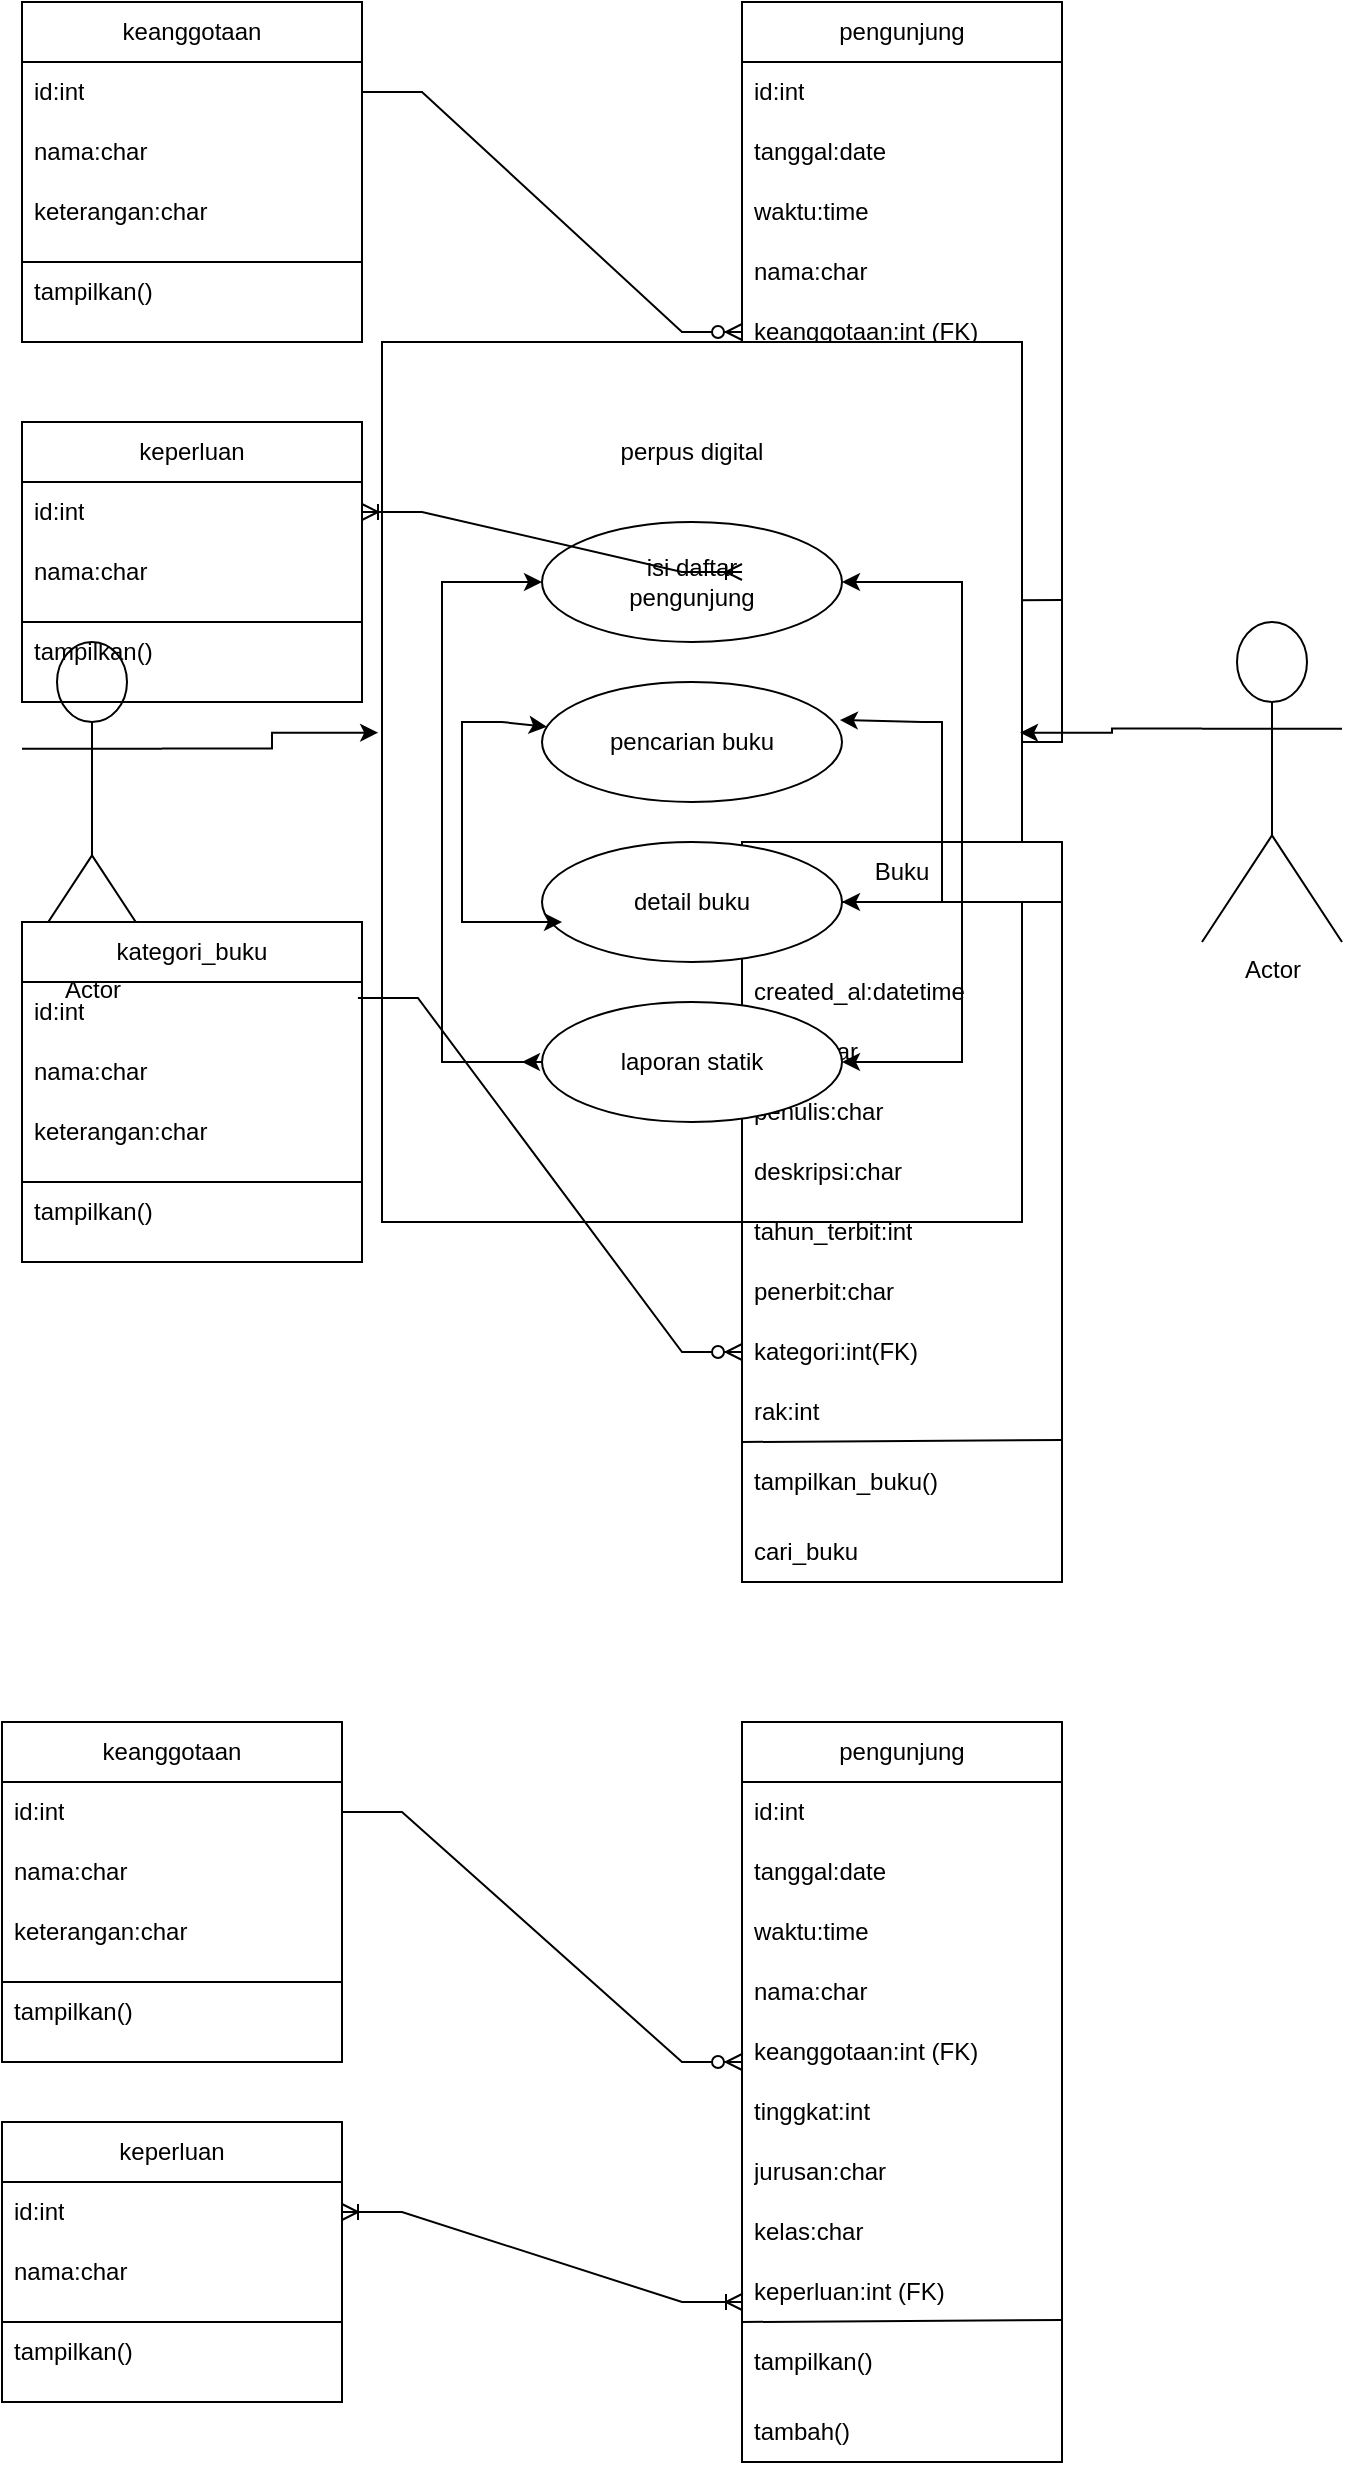 <mxfile version="23.1.1" type="github">
  <diagram name="Page-1" id="fcd9XRbXOQb6WbtRKkns">
    <mxGraphModel dx="1434" dy="780" grid="1" gridSize="10" guides="1" tooltips="1" connect="1" arrows="1" fold="1" page="1" pageScale="1" pageWidth="827" pageHeight="1169" math="0" shadow="0">
      <root>
        <mxCell id="0" />
        <mxCell id="1" parent="0" />
        <mxCell id="uFFYfnh1lMzWeV2J2CHL-9" value="keanggotaan" style="swimlane;fontStyle=0;childLayout=stackLayout;horizontal=1;startSize=30;horizontalStack=0;resizeParent=1;resizeParentMax=0;resizeLast=0;collapsible=1;marginBottom=0;whiteSpace=wrap;html=1;" vertex="1" parent="1">
          <mxGeometry x="90" y="60" width="170" height="170" as="geometry" />
        </mxCell>
        <mxCell id="uFFYfnh1lMzWeV2J2CHL-10" value="id:int" style="text;strokeColor=none;fillColor=none;align=left;verticalAlign=middle;spacingLeft=4;spacingRight=4;overflow=hidden;points=[[0,0.5],[1,0.5]];portConstraint=eastwest;rotatable=0;whiteSpace=wrap;html=1;" vertex="1" parent="uFFYfnh1lMzWeV2J2CHL-9">
          <mxGeometry y="30" width="170" height="30" as="geometry" />
        </mxCell>
        <mxCell id="uFFYfnh1lMzWeV2J2CHL-11" value="nama:char" style="text;strokeColor=none;fillColor=none;align=left;verticalAlign=middle;spacingLeft=4;spacingRight=4;overflow=hidden;points=[[0,0.5],[1,0.5]];portConstraint=eastwest;rotatable=0;whiteSpace=wrap;html=1;" vertex="1" parent="uFFYfnh1lMzWeV2J2CHL-9">
          <mxGeometry y="60" width="170" height="30" as="geometry" />
        </mxCell>
        <mxCell id="uFFYfnh1lMzWeV2J2CHL-40" value="keterangan:char" style="text;strokeColor=none;fillColor=none;align=left;verticalAlign=middle;spacingLeft=4;spacingRight=4;overflow=hidden;points=[[0,0.5],[1,0.5]];portConstraint=eastwest;rotatable=0;whiteSpace=wrap;html=1;" vertex="1" parent="uFFYfnh1lMzWeV2J2CHL-9">
          <mxGeometry y="90" width="170" height="30" as="geometry" />
        </mxCell>
        <mxCell id="uFFYfnh1lMzWeV2J2CHL-12" value="tampilkan()" style="text;strokeColor=none;fillColor=none;align=left;verticalAlign=middle;spacingLeft=4;spacingRight=4;overflow=hidden;points=[[0,0.5],[1,0.5]];portConstraint=eastwest;rotatable=0;whiteSpace=wrap;html=1;" vertex="1" parent="uFFYfnh1lMzWeV2J2CHL-9">
          <mxGeometry y="120" width="170" height="50" as="geometry" />
        </mxCell>
        <mxCell id="uFFYfnh1lMzWeV2J2CHL-41" value="" style="endArrow=none;html=1;rounded=0;exitX=0;exitY=0.2;exitDx=0;exitDy=0;exitPerimeter=0;entryX=1;entryY=0.2;entryDx=0;entryDy=0;entryPerimeter=0;" edge="1" parent="uFFYfnh1lMzWeV2J2CHL-9" source="uFFYfnh1lMzWeV2J2CHL-12" target="uFFYfnh1lMzWeV2J2CHL-12">
          <mxGeometry width="50" height="50" relative="1" as="geometry">
            <mxPoint x="180" y="280" as="sourcePoint" />
            <mxPoint x="230" y="230" as="targetPoint" />
            <Array as="points">
              <mxPoint x="120" y="130" />
            </Array>
          </mxGeometry>
        </mxCell>
        <mxCell id="8wXxzo-xJev3hjuaY6AA-1" value="Actor" style="shape=umlActor;verticalLabelPosition=bottom;verticalAlign=top;html=1;outlineConnect=0;" vertex="1" parent="1">
          <mxGeometry x="90" y="380" width="70" height="160" as="geometry" />
        </mxCell>
        <mxCell id="uFFYfnh1lMzWeV2J2CHL-19" value="pengunjung" style="swimlane;fontStyle=0;childLayout=stackLayout;horizontal=1;startSize=30;horizontalStack=0;resizeParent=1;resizeParentMax=0;resizeLast=0;collapsible=1;marginBottom=0;whiteSpace=wrap;html=1;" vertex="1" parent="1">
          <mxGeometry x="450" y="60" width="160" height="370" as="geometry" />
        </mxCell>
        <mxCell id="uFFYfnh1lMzWeV2J2CHL-24" value="id:int" style="text;strokeColor=none;fillColor=none;align=left;verticalAlign=middle;spacingLeft=4;spacingRight=4;overflow=hidden;points=[[0,0.5],[1,0.5]];portConstraint=eastwest;rotatable=0;whiteSpace=wrap;html=1;" vertex="1" parent="uFFYfnh1lMzWeV2J2CHL-19">
          <mxGeometry y="30" width="160" height="30" as="geometry" />
        </mxCell>
        <mxCell id="uFFYfnh1lMzWeV2J2CHL-25" value="tanggal:date" style="text;strokeColor=none;fillColor=none;align=left;verticalAlign=middle;spacingLeft=4;spacingRight=4;overflow=hidden;points=[[0,0.5],[1,0.5]];portConstraint=eastwest;rotatable=0;whiteSpace=wrap;html=1;" vertex="1" parent="uFFYfnh1lMzWeV2J2CHL-19">
          <mxGeometry y="60" width="160" height="30" as="geometry" />
        </mxCell>
        <mxCell id="uFFYfnh1lMzWeV2J2CHL-26" value="waktu:time" style="text;strokeColor=none;fillColor=none;align=left;verticalAlign=middle;spacingLeft=4;spacingRight=4;overflow=hidden;points=[[0,0.5],[1,0.5]];portConstraint=eastwest;rotatable=0;whiteSpace=wrap;html=1;" vertex="1" parent="uFFYfnh1lMzWeV2J2CHL-19">
          <mxGeometry y="90" width="160" height="30" as="geometry" />
        </mxCell>
        <mxCell id="uFFYfnh1lMzWeV2J2CHL-27" value="nama:char" style="text;strokeColor=none;fillColor=none;align=left;verticalAlign=middle;spacingLeft=4;spacingRight=4;overflow=hidden;points=[[0,0.5],[1,0.5]];portConstraint=eastwest;rotatable=0;whiteSpace=wrap;html=1;" vertex="1" parent="uFFYfnh1lMzWeV2J2CHL-19">
          <mxGeometry y="120" width="160" height="30" as="geometry" />
        </mxCell>
        <mxCell id="uFFYfnh1lMzWeV2J2CHL-30" value="keanggotaan:int (FK)" style="text;strokeColor=none;fillColor=none;align=left;verticalAlign=middle;spacingLeft=4;spacingRight=4;overflow=hidden;points=[[0,0.5],[1,0.5]];portConstraint=eastwest;rotatable=0;whiteSpace=wrap;html=1;" vertex="1" parent="uFFYfnh1lMzWeV2J2CHL-19">
          <mxGeometry y="150" width="160" height="30" as="geometry" />
        </mxCell>
        <mxCell id="uFFYfnh1lMzWeV2J2CHL-31" value="tinggkat:int" style="text;strokeColor=none;fillColor=none;align=left;verticalAlign=middle;spacingLeft=4;spacingRight=4;overflow=hidden;points=[[0,0.5],[1,0.5]];portConstraint=eastwest;rotatable=0;whiteSpace=wrap;html=1;" vertex="1" parent="uFFYfnh1lMzWeV2J2CHL-19">
          <mxGeometry y="180" width="160" height="30" as="geometry" />
        </mxCell>
        <mxCell id="uFFYfnh1lMzWeV2J2CHL-32" value="jurusan:char" style="text;strokeColor=none;fillColor=none;align=left;verticalAlign=middle;spacingLeft=4;spacingRight=4;overflow=hidden;points=[[0,0.5],[1,0.5]];portConstraint=eastwest;rotatable=0;whiteSpace=wrap;html=1;" vertex="1" parent="uFFYfnh1lMzWeV2J2CHL-19">
          <mxGeometry y="210" width="160" height="30" as="geometry" />
        </mxCell>
        <mxCell id="uFFYfnh1lMzWeV2J2CHL-33" value="kelas:char" style="text;strokeColor=none;fillColor=none;align=left;verticalAlign=middle;spacingLeft=4;spacingRight=4;overflow=hidden;points=[[0,0.5],[1,0.5]];portConstraint=eastwest;rotatable=0;whiteSpace=wrap;html=1;" vertex="1" parent="uFFYfnh1lMzWeV2J2CHL-19">
          <mxGeometry y="240" width="160" height="30" as="geometry" />
        </mxCell>
        <mxCell id="uFFYfnh1lMzWeV2J2CHL-34" value="keperluan:int (FK)" style="text;strokeColor=none;fillColor=none;align=left;verticalAlign=middle;spacingLeft=4;spacingRight=4;overflow=hidden;points=[[0,0.5],[1,0.5]];portConstraint=eastwest;rotatable=0;whiteSpace=wrap;html=1;" vertex="1" parent="uFFYfnh1lMzWeV2J2CHL-19">
          <mxGeometry y="270" width="160" height="30" as="geometry" />
        </mxCell>
        <mxCell id="uFFYfnh1lMzWeV2J2CHL-21" value="tampilkan()&lt;br&gt;" style="text;strokeColor=none;fillColor=none;align=left;verticalAlign=middle;spacingLeft=4;spacingRight=4;overflow=hidden;points=[[0,0.5],[1,0.5]];portConstraint=eastwest;rotatable=0;whiteSpace=wrap;html=1;" vertex="1" parent="uFFYfnh1lMzWeV2J2CHL-19">
          <mxGeometry y="300" width="160" height="40" as="geometry" />
        </mxCell>
        <mxCell id="uFFYfnh1lMzWeV2J2CHL-37" value="" style="endArrow=none;html=1;rounded=0;entryX=1;entryY=0.967;entryDx=0;entryDy=0;entryPerimeter=0;" edge="1" parent="uFFYfnh1lMzWeV2J2CHL-19" target="uFFYfnh1lMzWeV2J2CHL-34">
          <mxGeometry width="50" height="50" relative="1" as="geometry">
            <mxPoint y="300" as="sourcePoint" />
            <mxPoint x="-140" y="230" as="targetPoint" />
            <Array as="points" />
          </mxGeometry>
        </mxCell>
        <mxCell id="uFFYfnh1lMzWeV2J2CHL-38" value="tambah()" style="text;strokeColor=none;fillColor=none;align=left;verticalAlign=middle;spacingLeft=4;spacingRight=4;overflow=hidden;points=[[0,0.5],[1,0.5]];portConstraint=eastwest;rotatable=0;whiteSpace=wrap;html=1;" vertex="1" parent="uFFYfnh1lMzWeV2J2CHL-19">
          <mxGeometry y="340" width="160" height="30" as="geometry" />
        </mxCell>
        <mxCell id="8wXxzo-xJev3hjuaY6AA-15" value="detail buku" style="text;html=1;strokeColor=none;fillColor=none;align=center;verticalAlign=middle;whiteSpace=wrap;rounded=0;" vertex="1" parent="1">
          <mxGeometry x="395" y="480" width="80" height="30" as="geometry" />
        </mxCell>
        <mxCell id="uFFYfnh1lMzWeV2J2CHL-44" value="keperluan" style="swimlane;fontStyle=0;childLayout=stackLayout;horizontal=1;startSize=30;horizontalStack=0;resizeParent=1;resizeParentMax=0;resizeLast=0;collapsible=1;marginBottom=0;whiteSpace=wrap;html=1;" vertex="1" parent="1">
          <mxGeometry x="90" y="270" width="170" height="140" as="geometry" />
        </mxCell>
        <mxCell id="uFFYfnh1lMzWeV2J2CHL-45" value="id:int" style="text;strokeColor=none;fillColor=none;align=left;verticalAlign=middle;spacingLeft=4;spacingRight=4;overflow=hidden;points=[[0,0.5],[1,0.5]];portConstraint=eastwest;rotatable=0;whiteSpace=wrap;html=1;" vertex="1" parent="uFFYfnh1lMzWeV2J2CHL-44">
          <mxGeometry y="30" width="170" height="30" as="geometry" />
        </mxCell>
        <mxCell id="uFFYfnh1lMzWeV2J2CHL-46" value="nama:char" style="text;strokeColor=none;fillColor=none;align=left;verticalAlign=middle;spacingLeft=4;spacingRight=4;overflow=hidden;points=[[0,0.5],[1,0.5]];portConstraint=eastwest;rotatable=0;whiteSpace=wrap;html=1;" vertex="1" parent="uFFYfnh1lMzWeV2J2CHL-44">
          <mxGeometry y="60" width="170" height="30" as="geometry" />
        </mxCell>
        <mxCell id="uFFYfnh1lMzWeV2J2CHL-48" value="tampilkan()" style="text;strokeColor=none;fillColor=none;align=left;verticalAlign=middle;spacingLeft=4;spacingRight=4;overflow=hidden;points=[[0,0.5],[1,0.5]];portConstraint=eastwest;rotatable=0;whiteSpace=wrap;html=1;" vertex="1" parent="uFFYfnh1lMzWeV2J2CHL-44">
          <mxGeometry y="90" width="170" height="50" as="geometry" />
        </mxCell>
        <mxCell id="uFFYfnh1lMzWeV2J2CHL-49" value="" style="endArrow=none;html=1;rounded=0;exitX=0;exitY=0.2;exitDx=0;exitDy=0;exitPerimeter=0;entryX=1;entryY=0.2;entryDx=0;entryDy=0;entryPerimeter=0;" edge="1" parent="uFFYfnh1lMzWeV2J2CHL-44" source="uFFYfnh1lMzWeV2J2CHL-48" target="uFFYfnh1lMzWeV2J2CHL-48">
          <mxGeometry width="50" height="50" relative="1" as="geometry">
            <mxPoint x="180" y="280" as="sourcePoint" />
            <mxPoint x="230" y="230" as="targetPoint" />
            <Array as="points" />
          </mxGeometry>
        </mxCell>
        <mxCell id="8wXxzo-xJev3hjuaY6AA-27" value="Actor" style="shape=umlActor;verticalLabelPosition=bottom;verticalAlign=top;html=1;outlineConnect=0;" vertex="1" parent="1">
          <mxGeometry x="680" y="370" width="70" height="160" as="geometry" />
        </mxCell>
        <mxCell id="uFFYfnh1lMzWeV2J2CHL-56" value="kategori_buku" style="swimlane;fontStyle=0;childLayout=stackLayout;horizontal=1;startSize=30;horizontalStack=0;resizeParent=1;resizeParentMax=0;resizeLast=0;collapsible=1;marginBottom=0;whiteSpace=wrap;html=1;" vertex="1" parent="1">
          <mxGeometry x="90" y="520" width="170" height="170" as="geometry" />
        </mxCell>
        <mxCell id="uFFYfnh1lMzWeV2J2CHL-57" value="id:int" style="text;strokeColor=none;fillColor=none;align=left;verticalAlign=middle;spacingLeft=4;spacingRight=4;overflow=hidden;points=[[0,0.5],[1,0.5]];portConstraint=eastwest;rotatable=0;whiteSpace=wrap;html=1;" vertex="1" parent="uFFYfnh1lMzWeV2J2CHL-56">
          <mxGeometry y="30" width="170" height="30" as="geometry" />
        </mxCell>
        <mxCell id="uFFYfnh1lMzWeV2J2CHL-58" value="nama:char" style="text;strokeColor=none;fillColor=none;align=left;verticalAlign=middle;spacingLeft=4;spacingRight=4;overflow=hidden;points=[[0,0.5],[1,0.5]];portConstraint=eastwest;rotatable=0;whiteSpace=wrap;html=1;" vertex="1" parent="uFFYfnh1lMzWeV2J2CHL-56">
          <mxGeometry y="60" width="170" height="30" as="geometry" />
        </mxCell>
        <mxCell id="uFFYfnh1lMzWeV2J2CHL-59" value="keterangan:char" style="text;strokeColor=none;fillColor=none;align=left;verticalAlign=middle;spacingLeft=4;spacingRight=4;overflow=hidden;points=[[0,0.5],[1,0.5]];portConstraint=eastwest;rotatable=0;whiteSpace=wrap;html=1;" vertex="1" parent="uFFYfnh1lMzWeV2J2CHL-56">
          <mxGeometry y="90" width="170" height="30" as="geometry" />
        </mxCell>
        <mxCell id="uFFYfnh1lMzWeV2J2CHL-60" value="tampilkan()" style="text;strokeColor=none;fillColor=none;align=left;verticalAlign=middle;spacingLeft=4;spacingRight=4;overflow=hidden;points=[[0,0.5],[1,0.5]];portConstraint=eastwest;rotatable=0;whiteSpace=wrap;html=1;" vertex="1" parent="uFFYfnh1lMzWeV2J2CHL-56">
          <mxGeometry y="120" width="170" height="50" as="geometry" />
        </mxCell>
        <mxCell id="uFFYfnh1lMzWeV2J2CHL-61" value="" style="endArrow=none;html=1;rounded=0;exitX=0;exitY=0.2;exitDx=0;exitDy=0;exitPerimeter=0;entryX=1;entryY=0.2;entryDx=0;entryDy=0;entryPerimeter=0;" edge="1" parent="uFFYfnh1lMzWeV2J2CHL-56" source="uFFYfnh1lMzWeV2J2CHL-60" target="uFFYfnh1lMzWeV2J2CHL-60">
          <mxGeometry width="50" height="50" relative="1" as="geometry">
            <mxPoint x="180" y="280" as="sourcePoint" />
            <mxPoint x="230" y="230" as="targetPoint" />
            <Array as="points">
              <mxPoint x="120" y="130" />
            </Array>
          </mxGeometry>
        </mxCell>
        <mxCell id="8wXxzo-xJev3hjuaY6AA-34" value="" style="rounded=0;whiteSpace=wrap;html=1;" vertex="1" parent="1">
          <mxGeometry x="270" y="230" width="320" height="440" as="geometry" />
        </mxCell>
        <mxCell id="uFFYfnh1lMzWeV2J2CHL-62" value="Buku" style="swimlane;fontStyle=0;childLayout=stackLayout;horizontal=1;startSize=30;horizontalStack=0;resizeParent=1;resizeParentMax=0;resizeLast=0;collapsible=1;marginBottom=0;whiteSpace=wrap;html=1;" vertex="1" parent="1">
          <mxGeometry x="450" y="480" width="160" height="370" as="geometry" />
        </mxCell>
        <mxCell id="uFFYfnh1lMzWeV2J2CHL-63" value="id:int" style="text;strokeColor=none;fillColor=none;align=left;verticalAlign=middle;spacingLeft=4;spacingRight=4;overflow=hidden;points=[[0,0.5],[1,0.5]];portConstraint=eastwest;rotatable=0;whiteSpace=wrap;html=1;" vertex="1" parent="uFFYfnh1lMzWeV2J2CHL-62">
          <mxGeometry y="30" width="160" height="30" as="geometry" />
        </mxCell>
        <mxCell id="uFFYfnh1lMzWeV2J2CHL-64" value="created_al:datetime" style="text;strokeColor=none;fillColor=none;align=left;verticalAlign=middle;spacingLeft=4;spacingRight=4;overflow=hidden;points=[[0,0.5],[1,0.5]];portConstraint=eastwest;rotatable=0;whiteSpace=wrap;html=1;" vertex="1" parent="uFFYfnh1lMzWeV2J2CHL-62">
          <mxGeometry y="60" width="160" height="30" as="geometry" />
        </mxCell>
        <mxCell id="uFFYfnh1lMzWeV2J2CHL-65" value="judul:char" style="text;strokeColor=none;fillColor=none;align=left;verticalAlign=middle;spacingLeft=4;spacingRight=4;overflow=hidden;points=[[0,0.5],[1,0.5]];portConstraint=eastwest;rotatable=0;whiteSpace=wrap;html=1;" vertex="1" parent="uFFYfnh1lMzWeV2J2CHL-62">
          <mxGeometry y="90" width="160" height="30" as="geometry" />
        </mxCell>
        <mxCell id="uFFYfnh1lMzWeV2J2CHL-66" value="penulis:char" style="text;strokeColor=none;fillColor=none;align=left;verticalAlign=middle;spacingLeft=4;spacingRight=4;overflow=hidden;points=[[0,0.5],[1,0.5]];portConstraint=eastwest;rotatable=0;whiteSpace=wrap;html=1;" vertex="1" parent="uFFYfnh1lMzWeV2J2CHL-62">
          <mxGeometry y="120" width="160" height="30" as="geometry" />
        </mxCell>
        <mxCell id="uFFYfnh1lMzWeV2J2CHL-67" value="deskripsi:char" style="text;strokeColor=none;fillColor=none;align=left;verticalAlign=middle;spacingLeft=4;spacingRight=4;overflow=hidden;points=[[0,0.5],[1,0.5]];portConstraint=eastwest;rotatable=0;whiteSpace=wrap;html=1;" vertex="1" parent="uFFYfnh1lMzWeV2J2CHL-62">
          <mxGeometry y="150" width="160" height="30" as="geometry" />
        </mxCell>
        <mxCell id="uFFYfnh1lMzWeV2J2CHL-68" value="tahun_terbit:int" style="text;strokeColor=none;fillColor=none;align=left;verticalAlign=middle;spacingLeft=4;spacingRight=4;overflow=hidden;points=[[0,0.5],[1,0.5]];portConstraint=eastwest;rotatable=0;whiteSpace=wrap;html=1;" vertex="1" parent="uFFYfnh1lMzWeV2J2CHL-62">
          <mxGeometry y="180" width="160" height="30" as="geometry" />
        </mxCell>
        <mxCell id="uFFYfnh1lMzWeV2J2CHL-69" value="penerbit:char" style="text;strokeColor=none;fillColor=none;align=left;verticalAlign=middle;spacingLeft=4;spacingRight=4;overflow=hidden;points=[[0,0.5],[1,0.5]];portConstraint=eastwest;rotatable=0;whiteSpace=wrap;html=1;" vertex="1" parent="uFFYfnh1lMzWeV2J2CHL-62">
          <mxGeometry y="210" width="160" height="30" as="geometry" />
        </mxCell>
        <mxCell id="uFFYfnh1lMzWeV2J2CHL-70" value="kategori:int(FK)" style="text;strokeColor=none;fillColor=none;align=left;verticalAlign=middle;spacingLeft=4;spacingRight=4;overflow=hidden;points=[[0,0.5],[1,0.5]];portConstraint=eastwest;rotatable=0;whiteSpace=wrap;html=1;" vertex="1" parent="uFFYfnh1lMzWeV2J2CHL-62">
          <mxGeometry y="240" width="160" height="30" as="geometry" />
        </mxCell>
        <mxCell id="uFFYfnh1lMzWeV2J2CHL-71" value="rak:int" style="text;strokeColor=none;fillColor=none;align=left;verticalAlign=middle;spacingLeft=4;spacingRight=4;overflow=hidden;points=[[0,0.5],[1,0.5]];portConstraint=eastwest;rotatable=0;whiteSpace=wrap;html=1;" vertex="1" parent="uFFYfnh1lMzWeV2J2CHL-62">
          <mxGeometry y="270" width="160" height="30" as="geometry" />
        </mxCell>
        <mxCell id="uFFYfnh1lMzWeV2J2CHL-72" value="tampilkan_buku()" style="text;strokeColor=none;fillColor=none;align=left;verticalAlign=middle;spacingLeft=4;spacingRight=4;overflow=hidden;points=[[0,0.5],[1,0.5]];portConstraint=eastwest;rotatable=0;whiteSpace=wrap;html=1;" vertex="1" parent="uFFYfnh1lMzWeV2J2CHL-62">
          <mxGeometry y="300" width="160" height="40" as="geometry" />
        </mxCell>
        <mxCell id="uFFYfnh1lMzWeV2J2CHL-73" value="" style="endArrow=none;html=1;rounded=0;entryX=1;entryY=0.967;entryDx=0;entryDy=0;entryPerimeter=0;" edge="1" parent="uFFYfnh1lMzWeV2J2CHL-62" target="uFFYfnh1lMzWeV2J2CHL-71">
          <mxGeometry width="50" height="50" relative="1" as="geometry">
            <mxPoint y="300" as="sourcePoint" />
            <mxPoint x="-140" y="230" as="targetPoint" />
            <Array as="points" />
          </mxGeometry>
        </mxCell>
        <mxCell id="uFFYfnh1lMzWeV2J2CHL-74" value="cari_buku" style="text;strokeColor=none;fillColor=none;align=left;verticalAlign=middle;spacingLeft=4;spacingRight=4;overflow=hidden;points=[[0,0.5],[1,0.5]];portConstraint=eastwest;rotatable=0;whiteSpace=wrap;html=1;" vertex="1" parent="uFFYfnh1lMzWeV2J2CHL-62">
          <mxGeometry y="340" width="160" height="30" as="geometry" />
        </mxCell>
        <mxCell id="8wXxzo-xJev3hjuaY6AA-35" value="" style="ellipse;whiteSpace=wrap;html=1;" vertex="1" parent="1">
          <mxGeometry x="350" y="320" width="150" height="60" as="geometry" />
        </mxCell>
        <mxCell id="uFFYfnh1lMzWeV2J2CHL-75" value="" style="edgeStyle=entityRelationEdgeStyle;fontSize=12;html=1;endArrow=ERzeroToMany;endFill=1;rounded=0;entryX=0;entryY=0.5;entryDx=0;entryDy=0;" edge="1" parent="1" source="uFFYfnh1lMzWeV2J2CHL-10" target="uFFYfnh1lMzWeV2J2CHL-30">
          <mxGeometry width="100" height="100" relative="1" as="geometry">
            <mxPoint x="220" y="450" as="sourcePoint" />
            <mxPoint x="320" y="350" as="targetPoint" />
          </mxGeometry>
        </mxCell>
        <mxCell id="8wXxzo-xJev3hjuaY6AA-36" value="" style="ellipse;whiteSpace=wrap;html=1;" vertex="1" parent="1">
          <mxGeometry x="350" y="400" width="150" height="60" as="geometry" />
        </mxCell>
        <mxCell id="uFFYfnh1lMzWeV2J2CHL-76" value="" style="edgeStyle=entityRelationEdgeStyle;fontSize=12;html=1;endArrow=ERoneToMany;startArrow=ERoneToMany;rounded=0;exitX=1;exitY=0.5;exitDx=0;exitDy=0;" edge="1" parent="1" source="uFFYfnh1lMzWeV2J2CHL-45" target="uFFYfnh1lMzWeV2J2CHL-34">
          <mxGeometry width="100" height="100" relative="1" as="geometry">
            <mxPoint x="220" y="450" as="sourcePoint" />
            <mxPoint x="320" y="350" as="targetPoint" />
          </mxGeometry>
        </mxCell>
        <mxCell id="8wXxzo-xJev3hjuaY6AA-37" value="" style="ellipse;whiteSpace=wrap;html=1;" vertex="1" parent="1">
          <mxGeometry x="350" y="480" width="150" height="60" as="geometry" />
        </mxCell>
        <mxCell id="uFFYfnh1lMzWeV2J2CHL-77" value="" style="edgeStyle=entityRelationEdgeStyle;fontSize=12;html=1;endArrow=ERzeroToMany;endFill=1;rounded=0;exitX=0.988;exitY=0.267;exitDx=0;exitDy=0;exitPerimeter=0;" edge="1" parent="1" source="uFFYfnh1lMzWeV2J2CHL-57" target="uFFYfnh1lMzWeV2J2CHL-70">
          <mxGeometry width="100" height="100" relative="1" as="geometry">
            <mxPoint x="270" y="620" as="sourcePoint" />
            <mxPoint x="450" y="740" as="targetPoint" />
          </mxGeometry>
        </mxCell>
        <mxCell id="8wXxzo-xJev3hjuaY6AA-38" value="" style="ellipse;whiteSpace=wrap;html=1;" vertex="1" parent="1">
          <mxGeometry x="350" y="560" width="150" height="60" as="geometry" />
        </mxCell>
        <mxCell id="uFFYfnh1lMzWeV2J2CHL-78" value="pengunjung" style="swimlane;fontStyle=0;childLayout=stackLayout;horizontal=1;startSize=30;horizontalStack=0;resizeParent=1;resizeParentMax=0;resizeLast=0;collapsible=1;marginBottom=0;whiteSpace=wrap;html=1;" vertex="1" parent="1">
          <mxGeometry x="450" y="920" width="160" height="370" as="geometry" />
        </mxCell>
        <mxCell id="uFFYfnh1lMzWeV2J2CHL-79" value="id:int" style="text;strokeColor=none;fillColor=none;align=left;verticalAlign=middle;spacingLeft=4;spacingRight=4;overflow=hidden;points=[[0,0.5],[1,0.5]];portConstraint=eastwest;rotatable=0;whiteSpace=wrap;html=1;" vertex="1" parent="uFFYfnh1lMzWeV2J2CHL-78">
          <mxGeometry y="30" width="160" height="30" as="geometry" />
        </mxCell>
        <mxCell id="uFFYfnh1lMzWeV2J2CHL-80" value="tanggal:date" style="text;strokeColor=none;fillColor=none;align=left;verticalAlign=middle;spacingLeft=4;spacingRight=4;overflow=hidden;points=[[0,0.5],[1,0.5]];portConstraint=eastwest;rotatable=0;whiteSpace=wrap;html=1;" vertex="1" parent="uFFYfnh1lMzWeV2J2CHL-78">
          <mxGeometry y="60" width="160" height="30" as="geometry" />
        </mxCell>
        <mxCell id="uFFYfnh1lMzWeV2J2CHL-81" value="waktu:time" style="text;strokeColor=none;fillColor=none;align=left;verticalAlign=middle;spacingLeft=4;spacingRight=4;overflow=hidden;points=[[0,0.5],[1,0.5]];portConstraint=eastwest;rotatable=0;whiteSpace=wrap;html=1;" vertex="1" parent="uFFYfnh1lMzWeV2J2CHL-78">
          <mxGeometry y="90" width="160" height="30" as="geometry" />
        </mxCell>
        <mxCell id="uFFYfnh1lMzWeV2J2CHL-82" value="nama:char" style="text;strokeColor=none;fillColor=none;align=left;verticalAlign=middle;spacingLeft=4;spacingRight=4;overflow=hidden;points=[[0,0.5],[1,0.5]];portConstraint=eastwest;rotatable=0;whiteSpace=wrap;html=1;" vertex="1" parent="uFFYfnh1lMzWeV2J2CHL-78">
          <mxGeometry y="120" width="160" height="30" as="geometry" />
        </mxCell>
        <mxCell id="uFFYfnh1lMzWeV2J2CHL-83" value="keanggotaan:int (FK)" style="text;strokeColor=none;fillColor=none;align=left;verticalAlign=middle;spacingLeft=4;spacingRight=4;overflow=hidden;points=[[0,0.5],[1,0.5]];portConstraint=eastwest;rotatable=0;whiteSpace=wrap;html=1;" vertex="1" parent="uFFYfnh1lMzWeV2J2CHL-78">
          <mxGeometry y="150" width="160" height="30" as="geometry" />
        </mxCell>
        <mxCell id="uFFYfnh1lMzWeV2J2CHL-84" value="tinggkat:int" style="text;strokeColor=none;fillColor=none;align=left;verticalAlign=middle;spacingLeft=4;spacingRight=4;overflow=hidden;points=[[0,0.5],[1,0.5]];portConstraint=eastwest;rotatable=0;whiteSpace=wrap;html=1;" vertex="1" parent="uFFYfnh1lMzWeV2J2CHL-78">
          <mxGeometry y="180" width="160" height="30" as="geometry" />
        </mxCell>
        <mxCell id="uFFYfnh1lMzWeV2J2CHL-85" value="jurusan:char" style="text;strokeColor=none;fillColor=none;align=left;verticalAlign=middle;spacingLeft=4;spacingRight=4;overflow=hidden;points=[[0,0.5],[1,0.5]];portConstraint=eastwest;rotatable=0;whiteSpace=wrap;html=1;" vertex="1" parent="uFFYfnh1lMzWeV2J2CHL-78">
          <mxGeometry y="210" width="160" height="30" as="geometry" />
        </mxCell>
        <mxCell id="uFFYfnh1lMzWeV2J2CHL-86" value="kelas:char" style="text;strokeColor=none;fillColor=none;align=left;verticalAlign=middle;spacingLeft=4;spacingRight=4;overflow=hidden;points=[[0,0.5],[1,0.5]];portConstraint=eastwest;rotatable=0;whiteSpace=wrap;html=1;" vertex="1" parent="uFFYfnh1lMzWeV2J2CHL-78">
          <mxGeometry y="240" width="160" height="30" as="geometry" />
        </mxCell>
        <mxCell id="uFFYfnh1lMzWeV2J2CHL-87" value="keperluan:int (FK)" style="text;strokeColor=none;fillColor=none;align=left;verticalAlign=middle;spacingLeft=4;spacingRight=4;overflow=hidden;points=[[0,0.5],[1,0.5]];portConstraint=eastwest;rotatable=0;whiteSpace=wrap;html=1;" vertex="1" parent="uFFYfnh1lMzWeV2J2CHL-78">
          <mxGeometry y="270" width="160" height="30" as="geometry" />
        </mxCell>
        <mxCell id="uFFYfnh1lMzWeV2J2CHL-88" value="tampilkan()&lt;br&gt;" style="text;strokeColor=none;fillColor=none;align=left;verticalAlign=middle;spacingLeft=4;spacingRight=4;overflow=hidden;points=[[0,0.5],[1,0.5]];portConstraint=eastwest;rotatable=0;whiteSpace=wrap;html=1;" vertex="1" parent="uFFYfnh1lMzWeV2J2CHL-78">
          <mxGeometry y="300" width="160" height="40" as="geometry" />
        </mxCell>
        <mxCell id="uFFYfnh1lMzWeV2J2CHL-89" value="" style="endArrow=none;html=1;rounded=0;entryX=1;entryY=0.967;entryDx=0;entryDy=0;entryPerimeter=0;" edge="1" parent="uFFYfnh1lMzWeV2J2CHL-78" target="uFFYfnh1lMzWeV2J2CHL-87">
          <mxGeometry width="50" height="50" relative="1" as="geometry">
            <mxPoint y="300" as="sourcePoint" />
            <mxPoint x="-140" y="230" as="targetPoint" />
            <Array as="points" />
          </mxGeometry>
        </mxCell>
        <mxCell id="uFFYfnh1lMzWeV2J2CHL-90" value="tambah()" style="text;strokeColor=none;fillColor=none;align=left;verticalAlign=middle;spacingLeft=4;spacingRight=4;overflow=hidden;points=[[0,0.5],[1,0.5]];portConstraint=eastwest;rotatable=0;whiteSpace=wrap;html=1;" vertex="1" parent="uFFYfnh1lMzWeV2J2CHL-78">
          <mxGeometry y="340" width="160" height="30" as="geometry" />
        </mxCell>
        <mxCell id="8wXxzo-xJev3hjuaY6AA-39" value="perpus digital" style="text;html=1;strokeColor=none;fillColor=none;align=center;verticalAlign=middle;whiteSpace=wrap;rounded=0;" vertex="1" parent="1">
          <mxGeometry x="380" y="270" width="90" height="30" as="geometry" />
        </mxCell>
        <mxCell id="uFFYfnh1lMzWeV2J2CHL-91" value="keanggotaan" style="swimlane;fontStyle=0;childLayout=stackLayout;horizontal=1;startSize=30;horizontalStack=0;resizeParent=1;resizeParentMax=0;resizeLast=0;collapsible=1;marginBottom=0;whiteSpace=wrap;html=1;" vertex="1" parent="1">
          <mxGeometry x="80" y="920" width="170" height="170" as="geometry" />
        </mxCell>
        <mxCell id="uFFYfnh1lMzWeV2J2CHL-92" value="id:int" style="text;strokeColor=none;fillColor=none;align=left;verticalAlign=middle;spacingLeft=4;spacingRight=4;overflow=hidden;points=[[0,0.5],[1,0.5]];portConstraint=eastwest;rotatable=0;whiteSpace=wrap;html=1;" vertex="1" parent="uFFYfnh1lMzWeV2J2CHL-91">
          <mxGeometry y="30" width="170" height="30" as="geometry" />
        </mxCell>
        <mxCell id="uFFYfnh1lMzWeV2J2CHL-93" value="nama:char" style="text;strokeColor=none;fillColor=none;align=left;verticalAlign=middle;spacingLeft=4;spacingRight=4;overflow=hidden;points=[[0,0.5],[1,0.5]];portConstraint=eastwest;rotatable=0;whiteSpace=wrap;html=1;" vertex="1" parent="uFFYfnh1lMzWeV2J2CHL-91">
          <mxGeometry y="60" width="170" height="30" as="geometry" />
        </mxCell>
        <mxCell id="uFFYfnh1lMzWeV2J2CHL-94" value="keterangan:char" style="text;strokeColor=none;fillColor=none;align=left;verticalAlign=middle;spacingLeft=4;spacingRight=4;overflow=hidden;points=[[0,0.5],[1,0.5]];portConstraint=eastwest;rotatable=0;whiteSpace=wrap;html=1;" vertex="1" parent="uFFYfnh1lMzWeV2J2CHL-91">
          <mxGeometry y="90" width="170" height="30" as="geometry" />
        </mxCell>
        <mxCell id="uFFYfnh1lMzWeV2J2CHL-95" value="tampilkan()" style="text;strokeColor=none;fillColor=none;align=left;verticalAlign=middle;spacingLeft=4;spacingRight=4;overflow=hidden;points=[[0,0.5],[1,0.5]];portConstraint=eastwest;rotatable=0;whiteSpace=wrap;html=1;" vertex="1" parent="uFFYfnh1lMzWeV2J2CHL-91">
          <mxGeometry y="120" width="170" height="50" as="geometry" />
        </mxCell>
        <mxCell id="uFFYfnh1lMzWeV2J2CHL-96" value="" style="endArrow=none;html=1;rounded=0;exitX=0;exitY=0.2;exitDx=0;exitDy=0;exitPerimeter=0;entryX=1;entryY=0.2;entryDx=0;entryDy=0;entryPerimeter=0;" edge="1" parent="uFFYfnh1lMzWeV2J2CHL-91" source="uFFYfnh1lMzWeV2J2CHL-95" target="uFFYfnh1lMzWeV2J2CHL-95">
          <mxGeometry width="50" height="50" relative="1" as="geometry">
            <mxPoint x="180" y="280" as="sourcePoint" />
            <mxPoint x="230" y="230" as="targetPoint" />
            <Array as="points">
              <mxPoint x="120" y="130" />
            </Array>
          </mxGeometry>
        </mxCell>
        <mxCell id="8wXxzo-xJev3hjuaY6AA-40" value="isi daftar pengunjung" style="text;html=1;strokeColor=none;fillColor=none;align=center;verticalAlign=middle;whiteSpace=wrap;rounded=0;" vertex="1" parent="1">
          <mxGeometry x="380" y="335" width="90" height="30" as="geometry" />
        </mxCell>
        <mxCell id="uFFYfnh1lMzWeV2J2CHL-97" value="keperluan" style="swimlane;fontStyle=0;childLayout=stackLayout;horizontal=1;startSize=30;horizontalStack=0;resizeParent=1;resizeParentMax=0;resizeLast=0;collapsible=1;marginBottom=0;whiteSpace=wrap;html=1;" vertex="1" parent="1">
          <mxGeometry x="80" y="1120" width="170" height="140" as="geometry" />
        </mxCell>
        <mxCell id="uFFYfnh1lMzWeV2J2CHL-98" value="id:int" style="text;strokeColor=none;fillColor=none;align=left;verticalAlign=middle;spacingLeft=4;spacingRight=4;overflow=hidden;points=[[0,0.5],[1,0.5]];portConstraint=eastwest;rotatable=0;whiteSpace=wrap;html=1;" vertex="1" parent="uFFYfnh1lMzWeV2J2CHL-97">
          <mxGeometry y="30" width="170" height="30" as="geometry" />
        </mxCell>
        <mxCell id="uFFYfnh1lMzWeV2J2CHL-99" value="nama:char" style="text;strokeColor=none;fillColor=none;align=left;verticalAlign=middle;spacingLeft=4;spacingRight=4;overflow=hidden;points=[[0,0.5],[1,0.5]];portConstraint=eastwest;rotatable=0;whiteSpace=wrap;html=1;" vertex="1" parent="uFFYfnh1lMzWeV2J2CHL-97">
          <mxGeometry y="60" width="170" height="30" as="geometry" />
        </mxCell>
        <mxCell id="uFFYfnh1lMzWeV2J2CHL-100" value="tampilkan()" style="text;strokeColor=none;fillColor=none;align=left;verticalAlign=middle;spacingLeft=4;spacingRight=4;overflow=hidden;points=[[0,0.5],[1,0.5]];portConstraint=eastwest;rotatable=0;whiteSpace=wrap;html=1;" vertex="1" parent="uFFYfnh1lMzWeV2J2CHL-97">
          <mxGeometry y="90" width="170" height="50" as="geometry" />
        </mxCell>
        <mxCell id="uFFYfnh1lMzWeV2J2CHL-101" value="" style="endArrow=none;html=1;rounded=0;exitX=0;exitY=0.2;exitDx=0;exitDy=0;exitPerimeter=0;entryX=1;entryY=0.2;entryDx=0;entryDy=0;entryPerimeter=0;" edge="1" parent="uFFYfnh1lMzWeV2J2CHL-97" source="uFFYfnh1lMzWeV2J2CHL-100" target="uFFYfnh1lMzWeV2J2CHL-100">
          <mxGeometry width="50" height="50" relative="1" as="geometry">
            <mxPoint x="180" y="280" as="sourcePoint" />
            <mxPoint x="230" y="230" as="targetPoint" />
            <Array as="points" />
          </mxGeometry>
        </mxCell>
        <mxCell id="8wXxzo-xJev3hjuaY6AA-41" value="pencarian buku" style="text;html=1;strokeColor=none;fillColor=none;align=center;verticalAlign=middle;whiteSpace=wrap;rounded=0;" vertex="1" parent="1">
          <mxGeometry x="380" y="415" width="90" height="30" as="geometry" />
        </mxCell>
        <mxCell id="uFFYfnh1lMzWeV2J2CHL-102" value="" style="edgeStyle=entityRelationEdgeStyle;fontSize=12;html=1;endArrow=ERzeroToMany;endFill=1;rounded=0;entryX=0;entryY=0.5;entryDx=0;entryDy=0;exitX=1;exitY=0.5;exitDx=0;exitDy=0;" edge="1" parent="1" source="uFFYfnh1lMzWeV2J2CHL-92">
          <mxGeometry width="100" height="100" relative="1" as="geometry">
            <mxPoint x="260" y="970" as="sourcePoint" />
            <mxPoint x="450" y="1090" as="targetPoint" />
            <Array as="points">
              <mxPoint x="360" y="1075" />
              <mxPoint x="350" y="1045" />
              <mxPoint x="370" y="1055" />
            </Array>
          </mxGeometry>
        </mxCell>
        <mxCell id="8wXxzo-xJev3hjuaY6AA-42" value="detail buku" style="text;html=1;strokeColor=none;fillColor=none;align=center;verticalAlign=middle;whiteSpace=wrap;rounded=0;" vertex="1" parent="1">
          <mxGeometry x="390" y="495" width="70" height="30" as="geometry" />
        </mxCell>
        <mxCell id="uFFYfnh1lMzWeV2J2CHL-103" value="" style="edgeStyle=entityRelationEdgeStyle;fontSize=12;html=1;endArrow=ERoneToMany;startArrow=ERoneToMany;rounded=0;exitX=1;exitY=0.5;exitDx=0;exitDy=0;" edge="1" parent="1" source="uFFYfnh1lMzWeV2J2CHL-98">
          <mxGeometry width="100" height="100" relative="1" as="geometry">
            <mxPoint x="260" y="1180" as="sourcePoint" />
            <mxPoint x="450" y="1210" as="targetPoint" />
          </mxGeometry>
        </mxCell>
        <mxCell id="8wXxzo-xJev3hjuaY6AA-43" value="laporan statik" style="text;html=1;strokeColor=none;fillColor=none;align=center;verticalAlign=middle;whiteSpace=wrap;rounded=0;" vertex="1" parent="1">
          <mxGeometry x="385" y="575" width="80" height="30" as="geometry" />
        </mxCell>
        <mxCell id="8wXxzo-xJev3hjuaY6AA-44" value="" style="endArrow=classic;startArrow=classic;html=1;rounded=0;entryX=0;entryY=0.5;entryDx=0;entryDy=0;" edge="1" parent="1" target="8wXxzo-xJev3hjuaY6AA-35">
          <mxGeometry width="50" height="50" relative="1" as="geometry">
            <mxPoint x="340" y="590" as="sourcePoint" />
            <mxPoint x="320" y="350" as="targetPoint" />
            <Array as="points">
              <mxPoint x="350" y="590" />
              <mxPoint x="320" y="590" />
              <mxPoint x="330" y="590" />
              <mxPoint x="300" y="590" />
              <mxPoint x="300" y="550" />
              <mxPoint x="300" y="500" />
              <mxPoint x="300" y="440" />
              <mxPoint x="300" y="400" />
              <mxPoint x="300" y="350" />
              <mxPoint x="330" y="350" />
            </Array>
          </mxGeometry>
        </mxCell>
        <mxCell id="8wXxzo-xJev3hjuaY6AA-47" value="" style="endArrow=classic;startArrow=classic;html=1;rounded=0;entryX=1;entryY=0.5;entryDx=0;entryDy=0;exitX=1;exitY=0.5;exitDx=0;exitDy=0;" edge="1" parent="1" source="8wXxzo-xJev3hjuaY6AA-38" target="8wXxzo-xJev3hjuaY6AA-35">
          <mxGeometry width="50" height="50" relative="1" as="geometry">
            <mxPoint x="520" y="600" as="sourcePoint" />
            <mxPoint x="530" y="350" as="targetPoint" />
            <Array as="points">
              <mxPoint x="560" y="590" />
              <mxPoint x="560" y="450" />
              <mxPoint x="560" y="380" />
              <mxPoint x="560" y="350" />
              <mxPoint x="540" y="350" />
            </Array>
          </mxGeometry>
        </mxCell>
        <mxCell id="8wXxzo-xJev3hjuaY6AA-54" value="" style="endArrow=classic;startArrow=classic;html=1;rounded=0;entryX=0.993;entryY=0.317;entryDx=0;entryDy=0;entryPerimeter=0;" edge="1" parent="1" source="8wXxzo-xJev3hjuaY6AA-37" target="8wXxzo-xJev3hjuaY6AA-36">
          <mxGeometry width="50" height="50" relative="1" as="geometry">
            <mxPoint x="510" y="600" as="sourcePoint" />
            <mxPoint x="510" y="360" as="targetPoint" />
            <Array as="points">
              <mxPoint x="550" y="510" />
              <mxPoint x="550" y="470" />
              <mxPoint x="550" y="440" />
              <mxPoint x="550" y="420" />
              <mxPoint x="540" y="420" />
            </Array>
          </mxGeometry>
        </mxCell>
        <mxCell id="8wXxzo-xJev3hjuaY6AA-58" value="" style="endArrow=classic;startArrow=classic;html=1;rounded=0;" edge="1" parent="1" target="8wXxzo-xJev3hjuaY6AA-36">
          <mxGeometry width="50" height="50" relative="1" as="geometry">
            <mxPoint x="360" y="520" as="sourcePoint" />
            <mxPoint x="360" y="360" as="targetPoint" />
            <Array as="points">
              <mxPoint x="310" y="520" />
              <mxPoint x="310" y="510" />
              <mxPoint x="310" y="450" />
              <mxPoint x="310" y="430" />
              <mxPoint x="310" y="420" />
              <mxPoint x="330" y="420" />
            </Array>
          </mxGeometry>
        </mxCell>
        <mxCell id="8wXxzo-xJev3hjuaY6AA-59" style="edgeStyle=orthogonalEdgeStyle;rounded=0;orthogonalLoop=1;jettySize=auto;html=1;exitX=0;exitY=0.333;exitDx=0;exitDy=0;exitPerimeter=0;entryX=0.997;entryY=0.444;entryDx=0;entryDy=0;entryPerimeter=0;" edge="1" parent="1" source="8wXxzo-xJev3hjuaY6AA-27" target="8wXxzo-xJev3hjuaY6AA-34">
          <mxGeometry relative="1" as="geometry" />
        </mxCell>
        <mxCell id="8wXxzo-xJev3hjuaY6AA-60" style="edgeStyle=orthogonalEdgeStyle;rounded=0;orthogonalLoop=1;jettySize=auto;html=1;exitX=1;exitY=0.333;exitDx=0;exitDy=0;exitPerimeter=0;entryX=-0.006;entryY=0.444;entryDx=0;entryDy=0;entryPerimeter=0;" edge="1" parent="1" source="8wXxzo-xJev3hjuaY6AA-1" target="8wXxzo-xJev3hjuaY6AA-34">
          <mxGeometry relative="1" as="geometry" />
        </mxCell>
      </root>
    </mxGraphModel>
  </diagram>
</mxfile>

